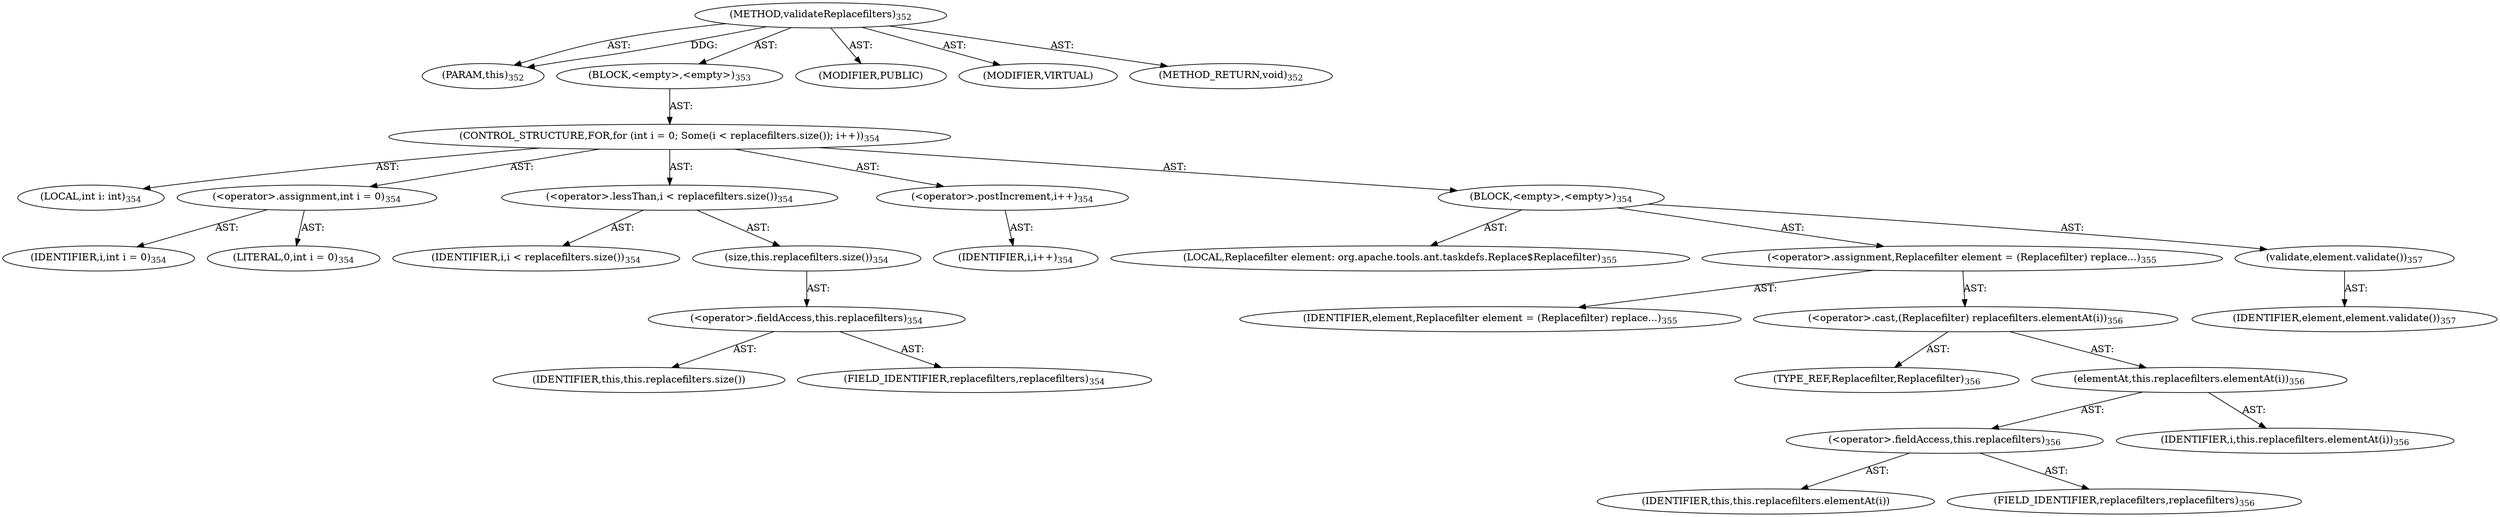 digraph "validateReplacefilters" {  
"111669149710" [label = <(METHOD,validateReplacefilters)<SUB>352</SUB>> ]
"115964117020" [label = <(PARAM,this)<SUB>352</SUB>> ]
"25769803825" [label = <(BLOCK,&lt;empty&gt;,&lt;empty&gt;)<SUB>353</SUB>> ]
"47244640281" [label = <(CONTROL_STRUCTURE,FOR,for (int i = 0; Some(i &lt; replacefilters.size()); i++))<SUB>354</SUB>> ]
"94489280541" [label = <(LOCAL,int i: int)<SUB>354</SUB>> ]
"30064771297" [label = <(&lt;operator&gt;.assignment,int i = 0)<SUB>354</SUB>> ]
"68719476908" [label = <(IDENTIFIER,i,int i = 0)<SUB>354</SUB>> ]
"90194313267" [label = <(LITERAL,0,int i = 0)<SUB>354</SUB>> ]
"30064771298" [label = <(&lt;operator&gt;.lessThan,i &lt; replacefilters.size())<SUB>354</SUB>> ]
"68719476909" [label = <(IDENTIFIER,i,i &lt; replacefilters.size())<SUB>354</SUB>> ]
"30064771299" [label = <(size,this.replacefilters.size())<SUB>354</SUB>> ]
"30064771300" [label = <(&lt;operator&gt;.fieldAccess,this.replacefilters)<SUB>354</SUB>> ]
"68719476910" [label = <(IDENTIFIER,this,this.replacefilters.size())> ]
"55834574914" [label = <(FIELD_IDENTIFIER,replacefilters,replacefilters)<SUB>354</SUB>> ]
"30064771301" [label = <(&lt;operator&gt;.postIncrement,i++)<SUB>354</SUB>> ]
"68719476911" [label = <(IDENTIFIER,i,i++)<SUB>354</SUB>> ]
"25769803826" [label = <(BLOCK,&lt;empty&gt;,&lt;empty&gt;)<SUB>354</SUB>> ]
"94489280542" [label = <(LOCAL,Replacefilter element: org.apache.tools.ant.taskdefs.Replace$Replacefilter)<SUB>355</SUB>> ]
"30064771302" [label = <(&lt;operator&gt;.assignment,Replacefilter element = (Replacefilter) replace...)<SUB>355</SUB>> ]
"68719476912" [label = <(IDENTIFIER,element,Replacefilter element = (Replacefilter) replace...)<SUB>355</SUB>> ]
"30064771303" [label = <(&lt;operator&gt;.cast,(Replacefilter) replacefilters.elementAt(i))<SUB>356</SUB>> ]
"180388626434" [label = <(TYPE_REF,Replacefilter,Replacefilter)<SUB>356</SUB>> ]
"30064771304" [label = <(elementAt,this.replacefilters.elementAt(i))<SUB>356</SUB>> ]
"30064771305" [label = <(&lt;operator&gt;.fieldAccess,this.replacefilters)<SUB>356</SUB>> ]
"68719476913" [label = <(IDENTIFIER,this,this.replacefilters.elementAt(i))> ]
"55834574915" [label = <(FIELD_IDENTIFIER,replacefilters,replacefilters)<SUB>356</SUB>> ]
"68719476914" [label = <(IDENTIFIER,i,this.replacefilters.elementAt(i))<SUB>356</SUB>> ]
"30064771306" [label = <(validate,element.validate())<SUB>357</SUB>> ]
"68719476915" [label = <(IDENTIFIER,element,element.validate())<SUB>357</SUB>> ]
"133143986223" [label = <(MODIFIER,PUBLIC)> ]
"133143986224" [label = <(MODIFIER,VIRTUAL)> ]
"128849018894" [label = <(METHOD_RETURN,void)<SUB>352</SUB>> ]
  "111669149710" -> "115964117020"  [ label = "AST: "] 
  "111669149710" -> "25769803825"  [ label = "AST: "] 
  "111669149710" -> "133143986223"  [ label = "AST: "] 
  "111669149710" -> "133143986224"  [ label = "AST: "] 
  "111669149710" -> "128849018894"  [ label = "AST: "] 
  "25769803825" -> "47244640281"  [ label = "AST: "] 
  "47244640281" -> "94489280541"  [ label = "AST: "] 
  "47244640281" -> "30064771297"  [ label = "AST: "] 
  "47244640281" -> "30064771298"  [ label = "AST: "] 
  "47244640281" -> "30064771301"  [ label = "AST: "] 
  "47244640281" -> "25769803826"  [ label = "AST: "] 
  "30064771297" -> "68719476908"  [ label = "AST: "] 
  "30064771297" -> "90194313267"  [ label = "AST: "] 
  "30064771298" -> "68719476909"  [ label = "AST: "] 
  "30064771298" -> "30064771299"  [ label = "AST: "] 
  "30064771299" -> "30064771300"  [ label = "AST: "] 
  "30064771300" -> "68719476910"  [ label = "AST: "] 
  "30064771300" -> "55834574914"  [ label = "AST: "] 
  "30064771301" -> "68719476911"  [ label = "AST: "] 
  "25769803826" -> "94489280542"  [ label = "AST: "] 
  "25769803826" -> "30064771302"  [ label = "AST: "] 
  "25769803826" -> "30064771306"  [ label = "AST: "] 
  "30064771302" -> "68719476912"  [ label = "AST: "] 
  "30064771302" -> "30064771303"  [ label = "AST: "] 
  "30064771303" -> "180388626434"  [ label = "AST: "] 
  "30064771303" -> "30064771304"  [ label = "AST: "] 
  "30064771304" -> "30064771305"  [ label = "AST: "] 
  "30064771304" -> "68719476914"  [ label = "AST: "] 
  "30064771305" -> "68719476913"  [ label = "AST: "] 
  "30064771305" -> "55834574915"  [ label = "AST: "] 
  "30064771306" -> "68719476915"  [ label = "AST: "] 
  "111669149710" -> "115964117020"  [ label = "DDG: "] 
}
